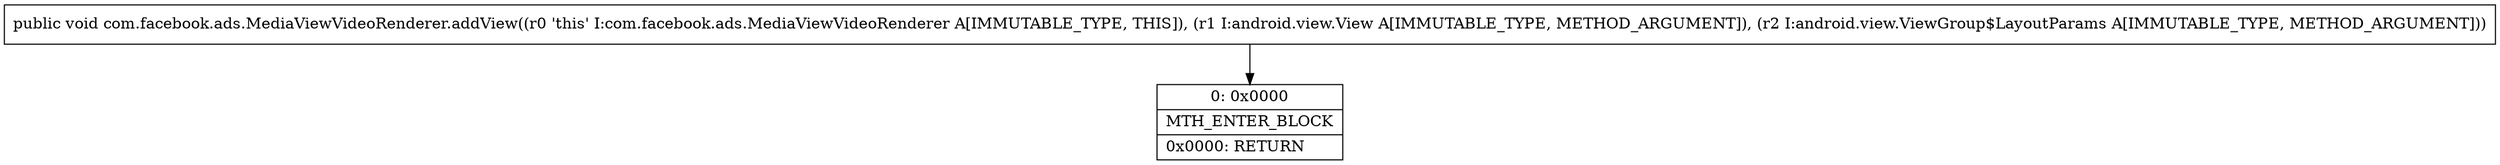 digraph "CFG forcom.facebook.ads.MediaViewVideoRenderer.addView(Landroid\/view\/View;Landroid\/view\/ViewGroup$LayoutParams;)V" {
Node_0 [shape=record,label="{0\:\ 0x0000|MTH_ENTER_BLOCK\l|0x0000: RETURN   \l}"];
MethodNode[shape=record,label="{public void com.facebook.ads.MediaViewVideoRenderer.addView((r0 'this' I:com.facebook.ads.MediaViewVideoRenderer A[IMMUTABLE_TYPE, THIS]), (r1 I:android.view.View A[IMMUTABLE_TYPE, METHOD_ARGUMENT]), (r2 I:android.view.ViewGroup$LayoutParams A[IMMUTABLE_TYPE, METHOD_ARGUMENT])) }"];
MethodNode -> Node_0;
}

